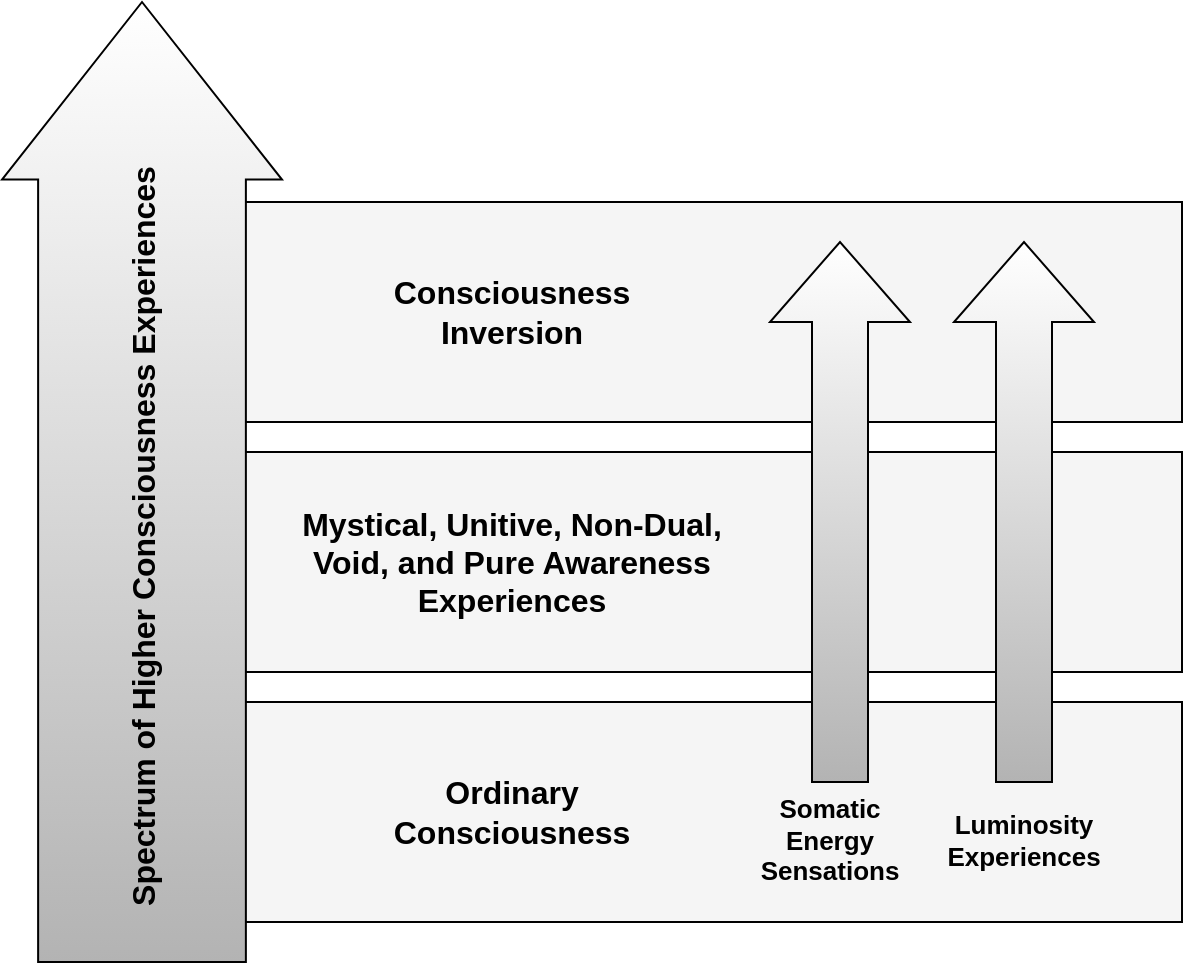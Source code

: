 <mxfile version="24.7.4">
  <diagram name="Page-1" id="dr9Uk3nCPjlB4TuZvgj0">
    <mxGraphModel dx="993" dy="549" grid="1" gridSize="10" guides="1" tooltips="1" connect="1" arrows="1" fold="1" page="1" pageScale="1" pageWidth="850" pageHeight="1100" math="0" shadow="0">
      <root>
        <mxCell id="0" />
        <mxCell id="1" parent="0" />
        <mxCell id="_FmUEWon3FLA9fXgrObl-9" value="" style="rounded=0;whiteSpace=wrap;html=1;fillColor=#F5F5F5;" parent="1" vertex="1">
          <mxGeometry x="45" y="375" width="565" height="110" as="geometry" />
        </mxCell>
        <mxCell id="_FmUEWon3FLA9fXgrObl-10" value="Mystical, Unitive, Non-Dual, Void, and Pure Awareness&lt;br style=&quot;font-size: 16px;&quot;&gt;Experiences" style="text;html=1;align=center;verticalAlign=middle;whiteSpace=wrap;rounded=0;fontStyle=1;fontSize=16;" parent="1" vertex="1">
          <mxGeometry x="160" y="415" width="230" height="30" as="geometry" />
        </mxCell>
        <mxCell id="_FmUEWon3FLA9fXgrObl-6" value="" style="rounded=0;whiteSpace=wrap;html=1;fillColor=#F5F5F5;" parent="1" vertex="1">
          <mxGeometry x="45" y="500" width="565" height="110" as="geometry" />
        </mxCell>
        <mxCell id="_FmUEWon3FLA9fXgrObl-8" value="Ordinary Consciousness" style="text;html=1;align=center;verticalAlign=middle;whiteSpace=wrap;rounded=0;fontStyle=1;fontSize=16;" parent="1" vertex="1">
          <mxGeometry x="245" y="540" width="60" height="30" as="geometry" />
        </mxCell>
        <mxCell id="_FmUEWon3FLA9fXgrObl-11" value="" style="rounded=0;whiteSpace=wrap;html=1;fillColor=#F5F5F5;" parent="1" vertex="1">
          <mxGeometry x="45" y="250" width="565" height="110" as="geometry" />
        </mxCell>
        <mxCell id="_FmUEWon3FLA9fXgrObl-12" value="Consciousness&lt;br style=&quot;font-size: 16px;&quot;&gt;Inversion" style="text;html=1;align=center;verticalAlign=middle;whiteSpace=wrap;rounded=0;fontStyle=1;fontSize=16;" parent="1" vertex="1">
          <mxGeometry x="245" y="290" width="60" height="30" as="geometry" />
        </mxCell>
        <mxCell id="_FmUEWon3FLA9fXgrObl-5" value="" style="shape=singleArrow;direction=north;whiteSpace=wrap;html=1;arrowWidth=0.742;arrowSize=0.185;gradientColor=#B3B3B3;gradientDirection=west;" parent="1" vertex="1">
          <mxGeometry x="20" y="150" width="140" height="480" as="geometry" />
        </mxCell>
        <mxCell id="_FmUEWon3FLA9fXgrObl-19" value="" style="html=1;shadow=0;dashed=0;align=center;verticalAlign=middle;shape=mxgraph.arrows2.arrow;dy=0.6;dx=40;direction=north;notch=0;gradientColor=#B3B3B3;gradientDirection=west;strokeColor=default;" parent="1" vertex="1">
          <mxGeometry x="404" y="270" width="70" height="270" as="geometry" />
        </mxCell>
        <mxCell id="_FmUEWon3FLA9fXgrObl-21" value="Luminosity Experiences" style="text;html=1;align=center;verticalAlign=middle;whiteSpace=wrap;rounded=0;fontStyle=1;fontSize=13;" parent="1" vertex="1">
          <mxGeometry x="501" y="554" width="60" height="30" as="geometry" />
        </mxCell>
        <mxCell id="_FmUEWon3FLA9fXgrObl-23" value="Somatic Energy Sensations" style="text;html=1;align=center;verticalAlign=middle;whiteSpace=wrap;rounded=0;fontStyle=1;fontSize=13;" parent="1" vertex="1">
          <mxGeometry x="404" y="554" width="60" height="30" as="geometry" />
        </mxCell>
        <mxCell id="_FmUEWon3FLA9fXgrObl-25" value="Spectrum of Higher Consciousness Experiences" style="text;html=1;align=center;verticalAlign=middle;whiteSpace=wrap;rounded=0;direction=east;horizontal=0;fontSize=16;fontStyle=1" parent="1" vertex="1">
          <mxGeometry x="60" y="220" width="60" height="395" as="geometry" />
        </mxCell>
        <mxCell id="_FmUEWon3FLA9fXgrObl-26" value="" style="html=1;shadow=0;dashed=0;align=center;verticalAlign=middle;shape=mxgraph.arrows2.arrow;dy=0.6;dx=40;direction=north;notch=0;gradientColor=#B3B3B3;gradientDirection=west;strokeColor=default;" parent="1" vertex="1">
          <mxGeometry x="496" y="270" width="70" height="270" as="geometry" />
        </mxCell>
      </root>
    </mxGraphModel>
  </diagram>
</mxfile>

